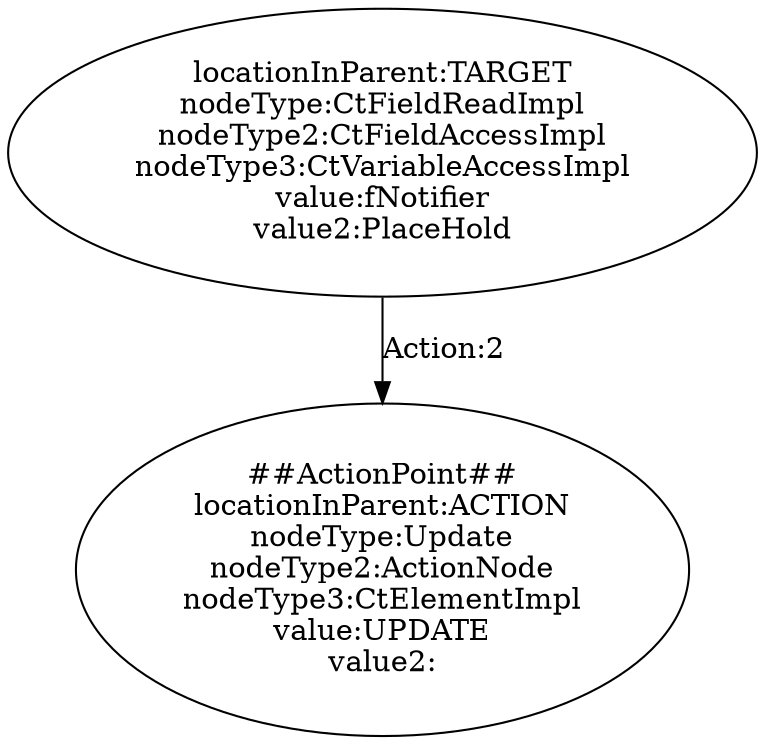 digraph "Pattern" {
0 [label="##ActionPoint##
locationInParent:ACTION
nodeType:Update
nodeType2:ActionNode
nodeType3:CtElementImpl
value:UPDATE
value2:" shape=ellipse]
1 [label="locationInParent:TARGET
nodeType:CtFieldReadImpl
nodeType2:CtFieldAccessImpl
nodeType3:CtVariableAccessImpl
value:fNotifier
value2:PlaceHold" shape=ellipse]
1 -> 0 [label="Action:2"];
}